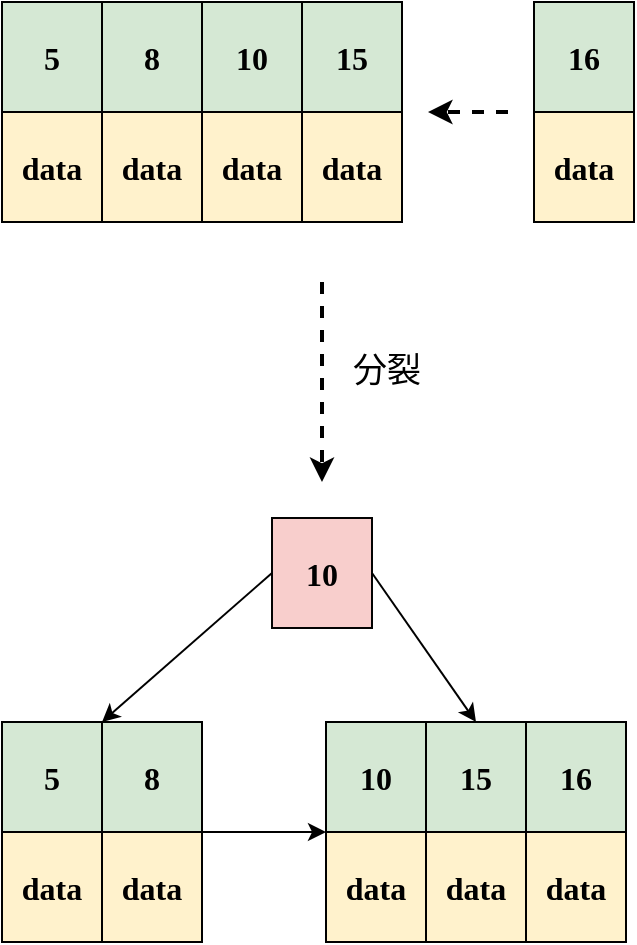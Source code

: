 <mxfile version="21.2.8" type="device">
  <diagram name="Page-1" id="b2sOM6D8RpCSUO_bw3_q">
    <mxGraphModel dx="1100" dy="803" grid="1" gridSize="10" guides="1" tooltips="1" connect="1" arrows="1" fold="1" page="1" pageScale="1" pageWidth="827" pageHeight="1169" math="0" shadow="0">
      <root>
        <mxCell id="0" />
        <mxCell id="1" parent="0" />
        <mxCell id="-aIFB2C61S3mDJCukj0o-1" value="&lt;b&gt;&lt;font face=&quot;Verdana&quot; style=&quot;font-size: 16px;&quot;&gt;5&lt;/font&gt;&lt;/b&gt;" style="rounded=0;whiteSpace=wrap;html=1;fillColor=#d5e8d4;strokeColor=#000000;" vertex="1" parent="1">
          <mxGeometry x="80" y="520" width="50" height="55" as="geometry" />
        </mxCell>
        <mxCell id="-aIFB2C61S3mDJCukj0o-28" value="&lt;b&gt;&lt;font face=&quot;Verdana&quot; style=&quot;font-size: 16px;&quot;&gt;8&lt;/font&gt;&lt;/b&gt;" style="rounded=0;whiteSpace=wrap;html=1;fillColor=#d5e8d4;strokeColor=#000000;" vertex="1" parent="1">
          <mxGeometry x="130" y="520" width="50" height="55" as="geometry" />
        </mxCell>
        <mxCell id="-aIFB2C61S3mDJCukj0o-29" value="&lt;b&gt;&lt;font face=&quot;Verdana&quot; style=&quot;font-size: 16px;&quot;&gt;10&lt;/font&gt;&lt;/b&gt;" style="rounded=0;whiteSpace=wrap;html=1;fillColor=#d5e8d4;strokeColor=#000000;" vertex="1" parent="1">
          <mxGeometry x="180" y="520" width="50" height="55" as="geometry" />
        </mxCell>
        <mxCell id="-aIFB2C61S3mDJCukj0o-30" value="&lt;b&gt;&lt;font face=&quot;Verdana&quot; style=&quot;font-size: 16px;&quot;&gt;15&lt;/font&gt;&lt;/b&gt;" style="rounded=0;whiteSpace=wrap;html=1;fillColor=#d5e8d4;strokeColor=#000000;" vertex="1" parent="1">
          <mxGeometry x="230" y="520" width="50" height="55" as="geometry" />
        </mxCell>
        <mxCell id="-aIFB2C61S3mDJCukj0o-31" value="&lt;b&gt;&lt;font face=&quot;Verdana&quot; style=&quot;font-size: 16px;&quot;&gt;data&lt;/font&gt;&lt;/b&gt;" style="rounded=0;whiteSpace=wrap;html=1;fillColor=#fff2cc;strokeColor=#000000;" vertex="1" parent="1">
          <mxGeometry x="80" y="575" width="50" height="55" as="geometry" />
        </mxCell>
        <mxCell id="-aIFB2C61S3mDJCukj0o-32" value="&lt;b&gt;&lt;font face=&quot;Verdana&quot; style=&quot;font-size: 16px;&quot;&gt;data&lt;/font&gt;&lt;/b&gt;" style="rounded=0;whiteSpace=wrap;html=1;fillColor=#fff2cc;strokeColor=#000000;" vertex="1" parent="1">
          <mxGeometry x="130" y="575" width="50" height="55" as="geometry" />
        </mxCell>
        <mxCell id="-aIFB2C61S3mDJCukj0o-33" value="&lt;b&gt;&lt;font face=&quot;Verdana&quot; style=&quot;font-size: 16px;&quot;&gt;data&lt;/font&gt;&lt;/b&gt;" style="rounded=0;whiteSpace=wrap;html=1;fillColor=#fff2cc;strokeColor=#000000;" vertex="1" parent="1">
          <mxGeometry x="180" y="575" width="50" height="55" as="geometry" />
        </mxCell>
        <mxCell id="-aIFB2C61S3mDJCukj0o-34" value="&lt;b&gt;&lt;font face=&quot;Verdana&quot; style=&quot;font-size: 16px;&quot;&gt;data&lt;/font&gt;&lt;/b&gt;" style="rounded=0;whiteSpace=wrap;html=1;fillColor=#fff2cc;strokeColor=#000000;" vertex="1" parent="1">
          <mxGeometry x="230" y="575" width="50" height="55" as="geometry" />
        </mxCell>
        <mxCell id="-aIFB2C61S3mDJCukj0o-35" value="&lt;b&gt;&lt;font face=&quot;Verdana&quot; style=&quot;font-size: 16px;&quot;&gt;16&lt;/font&gt;&lt;/b&gt;" style="rounded=0;whiteSpace=wrap;html=1;fillColor=#d5e8d4;strokeColor=#000000;" vertex="1" parent="1">
          <mxGeometry x="346" y="520" width="50" height="55" as="geometry" />
        </mxCell>
        <mxCell id="-aIFB2C61S3mDJCukj0o-36" value="&lt;b&gt;&lt;font face=&quot;Verdana&quot; style=&quot;font-size: 16px;&quot;&gt;data&lt;/font&gt;&lt;/b&gt;" style="rounded=0;whiteSpace=wrap;html=1;fillColor=#fff2cc;strokeColor=#000000;" vertex="1" parent="1">
          <mxGeometry x="346" y="575" width="50" height="55" as="geometry" />
        </mxCell>
        <mxCell id="-aIFB2C61S3mDJCukj0o-37" value="" style="endArrow=classic;html=1;rounded=0;dashed=1;strokeWidth=2;" edge="1" parent="1">
          <mxGeometry width="50" height="50" relative="1" as="geometry">
            <mxPoint x="333" y="575" as="sourcePoint" />
            <mxPoint x="293" y="575" as="targetPoint" />
          </mxGeometry>
        </mxCell>
        <mxCell id="-aIFB2C61S3mDJCukj0o-38" value="&lt;b&gt;&lt;font face=&quot;Verdana&quot; style=&quot;font-size: 16px;&quot;&gt;5&lt;/font&gt;&lt;/b&gt;" style="rounded=0;whiteSpace=wrap;html=1;fillColor=#d5e8d4;strokeColor=#000000;" vertex="1" parent="1">
          <mxGeometry x="80" y="880" width="50" height="55" as="geometry" />
        </mxCell>
        <mxCell id="-aIFB2C61S3mDJCukj0o-39" value="&lt;b&gt;&lt;font face=&quot;Verdana&quot; style=&quot;font-size: 16px;&quot;&gt;8&lt;/font&gt;&lt;/b&gt;" style="rounded=0;whiteSpace=wrap;html=1;fillColor=#d5e8d4;strokeColor=#000000;" vertex="1" parent="1">
          <mxGeometry x="130" y="880" width="50" height="55" as="geometry" />
        </mxCell>
        <mxCell id="-aIFB2C61S3mDJCukj0o-40" value="&lt;b&gt;&lt;font face=&quot;Verdana&quot; style=&quot;font-size: 16px;&quot;&gt;data&lt;/font&gt;&lt;/b&gt;" style="rounded=0;whiteSpace=wrap;html=1;fillColor=#fff2cc;strokeColor=#000000;" vertex="1" parent="1">
          <mxGeometry x="80" y="935" width="50" height="55" as="geometry" />
        </mxCell>
        <mxCell id="-aIFB2C61S3mDJCukj0o-41" value="&lt;b&gt;&lt;font face=&quot;Verdana&quot; style=&quot;font-size: 16px;&quot;&gt;data&lt;/font&gt;&lt;/b&gt;" style="rounded=0;whiteSpace=wrap;html=1;fillColor=#fff2cc;strokeColor=#000000;" vertex="1" parent="1">
          <mxGeometry x="130" y="935" width="50" height="55" as="geometry" />
        </mxCell>
        <mxCell id="-aIFB2C61S3mDJCukj0o-42" value="&lt;b&gt;&lt;font face=&quot;Verdana&quot; style=&quot;font-size: 16px;&quot;&gt;10&lt;/font&gt;&lt;/b&gt;" style="rounded=0;whiteSpace=wrap;html=1;fillColor=#d5e8d4;strokeColor=#000000;" vertex="1" parent="1">
          <mxGeometry x="242" y="880" width="50" height="55" as="geometry" />
        </mxCell>
        <mxCell id="-aIFB2C61S3mDJCukj0o-43" value="&lt;b&gt;&lt;font face=&quot;Verdana&quot; style=&quot;font-size: 16px;&quot;&gt;15&lt;/font&gt;&lt;/b&gt;" style="rounded=0;whiteSpace=wrap;html=1;fillColor=#d5e8d4;strokeColor=#000000;" vertex="1" parent="1">
          <mxGeometry x="292" y="880" width="50" height="55" as="geometry" />
        </mxCell>
        <mxCell id="-aIFB2C61S3mDJCukj0o-44" value="&lt;b&gt;&lt;font face=&quot;Verdana&quot; style=&quot;font-size: 16px;&quot;&gt;data&lt;/font&gt;&lt;/b&gt;" style="rounded=0;whiteSpace=wrap;html=1;fillColor=#fff2cc;strokeColor=#000000;" vertex="1" parent="1">
          <mxGeometry x="242" y="935" width="50" height="55" as="geometry" />
        </mxCell>
        <mxCell id="-aIFB2C61S3mDJCukj0o-45" value="&lt;b&gt;&lt;font face=&quot;Verdana&quot; style=&quot;font-size: 16px;&quot;&gt;data&lt;/font&gt;&lt;/b&gt;" style="rounded=0;whiteSpace=wrap;html=1;fillColor=#fff2cc;strokeColor=#000000;" vertex="1" parent="1">
          <mxGeometry x="292" y="935" width="50" height="55" as="geometry" />
        </mxCell>
        <mxCell id="-aIFB2C61S3mDJCukj0o-46" value="&lt;b&gt;&lt;font face=&quot;Verdana&quot; style=&quot;font-size: 16px;&quot;&gt;16&lt;/font&gt;&lt;/b&gt;" style="rounded=0;whiteSpace=wrap;html=1;fillColor=#d5e8d4;strokeColor=#000000;" vertex="1" parent="1">
          <mxGeometry x="342" y="880" width="50" height="55" as="geometry" />
        </mxCell>
        <mxCell id="-aIFB2C61S3mDJCukj0o-47" value="&lt;b&gt;&lt;font face=&quot;Verdana&quot; style=&quot;font-size: 16px;&quot;&gt;data&lt;/font&gt;&lt;/b&gt;" style="rounded=0;whiteSpace=wrap;html=1;fillColor=#fff2cc;strokeColor=#000000;" vertex="1" parent="1">
          <mxGeometry x="342" y="935" width="50" height="55" as="geometry" />
        </mxCell>
        <mxCell id="-aIFB2C61S3mDJCukj0o-51" value="" style="endArrow=classic;html=1;rounded=0;exitX=1;exitY=1;exitDx=0;exitDy=0;entryX=0;entryY=0;entryDx=0;entryDy=0;" edge="1" parent="1" source="-aIFB2C61S3mDJCukj0o-39" target="-aIFB2C61S3mDJCukj0o-44">
          <mxGeometry width="50" height="50" relative="1" as="geometry">
            <mxPoint x="550" y="730" as="sourcePoint" />
            <mxPoint x="600" y="680" as="targetPoint" />
          </mxGeometry>
        </mxCell>
        <mxCell id="-aIFB2C61S3mDJCukj0o-52" value="&lt;b&gt;&lt;font face=&quot;Verdana&quot; style=&quot;font-size: 16px;&quot;&gt;10&lt;/font&gt;&lt;/b&gt;" style="rounded=0;whiteSpace=wrap;html=1;fillColor=#f8cecc;strokeColor=#030303;" vertex="1" parent="1">
          <mxGeometry x="215" y="778" width="50" height="55" as="geometry" />
        </mxCell>
        <mxCell id="-aIFB2C61S3mDJCukj0o-53" value="" style="endArrow=classic;html=1;rounded=0;exitX=0;exitY=0.5;exitDx=0;exitDy=0;entryX=0;entryY=0;entryDx=0;entryDy=0;" edge="1" parent="1" source="-aIFB2C61S3mDJCukj0o-52" target="-aIFB2C61S3mDJCukj0o-39">
          <mxGeometry width="50" height="50" relative="1" as="geometry">
            <mxPoint x="550" y="730" as="sourcePoint" />
            <mxPoint x="600" y="680" as="targetPoint" />
          </mxGeometry>
        </mxCell>
        <mxCell id="-aIFB2C61S3mDJCukj0o-54" value="" style="endArrow=classic;html=1;rounded=0;exitX=1;exitY=0.5;exitDx=0;exitDy=0;entryX=0.5;entryY=0;entryDx=0;entryDy=0;" edge="1" parent="1" source="-aIFB2C61S3mDJCukj0o-52" target="-aIFB2C61S3mDJCukj0o-43">
          <mxGeometry width="50" height="50" relative="1" as="geometry">
            <mxPoint x="550" y="730" as="sourcePoint" />
            <mxPoint x="600" y="680" as="targetPoint" />
          </mxGeometry>
        </mxCell>
        <mxCell id="-aIFB2C61S3mDJCukj0o-55" value="" style="endArrow=classic;html=1;rounded=0;dashed=1;strokeWidth=2;" edge="1" parent="1">
          <mxGeometry width="50" height="50" relative="1" as="geometry">
            <mxPoint x="240" y="660" as="sourcePoint" />
            <mxPoint x="240" y="760" as="targetPoint" />
          </mxGeometry>
        </mxCell>
        <mxCell id="-aIFB2C61S3mDJCukj0o-56" value="&lt;font face=&quot;Verdana&quot; style=&quot;font-size: 17px;&quot;&gt;分裂&lt;/font&gt;" style="text;html=1;align=center;verticalAlign=middle;resizable=0;points=[];autosize=1;strokeColor=none;fillColor=none;" vertex="1" parent="1">
          <mxGeometry x="242" y="690" width="60" height="30" as="geometry" />
        </mxCell>
      </root>
    </mxGraphModel>
  </diagram>
</mxfile>
